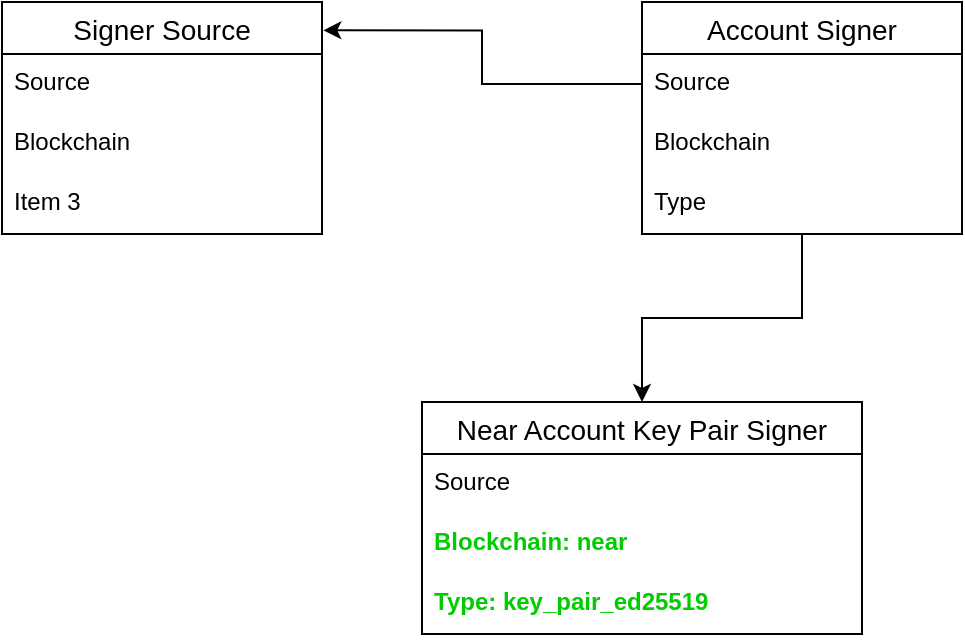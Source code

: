 <mxfile version="21.5.0" type="github">
  <diagram name="Page-1" id="Sncd_ihdDrRu2TbWr94D">
    <mxGraphModel dx="893" dy="565" grid="1" gridSize="10" guides="1" tooltips="1" connect="1" arrows="1" fold="1" page="1" pageScale="1" pageWidth="827" pageHeight="1169" math="0" shadow="0">
      <root>
        <mxCell id="0" />
        <mxCell id="1" parent="0" />
        <mxCell id="pBRK4RWsc_UAQQNScIca-15" style="edgeStyle=orthogonalEdgeStyle;rounded=0;orthogonalLoop=1;jettySize=auto;html=1;entryX=0.5;entryY=0;entryDx=0;entryDy=0;" edge="1" parent="1" source="pBRK4RWsc_UAQQNScIca-3" target="pBRK4RWsc_UAQQNScIca-16">
          <mxGeometry relative="1" as="geometry">
            <mxPoint x="520" y="240" as="targetPoint" />
          </mxGeometry>
        </mxCell>
        <mxCell id="pBRK4RWsc_UAQQNScIca-3" value="Account Signer" style="swimlane;fontStyle=0;childLayout=stackLayout;horizontal=1;startSize=26;horizontalStack=0;resizeParent=1;resizeParentMax=0;resizeLast=0;collapsible=1;marginBottom=0;align=center;fontSize=14;" vertex="1" parent="1">
          <mxGeometry x="400" y="40" width="160" height="116" as="geometry">
            <mxRectangle x="480" y="40" width="80" height="30" as="alternateBounds" />
          </mxGeometry>
        </mxCell>
        <mxCell id="pBRK4RWsc_UAQQNScIca-4" value="Source" style="text;strokeColor=none;fillColor=none;spacingLeft=4;spacingRight=4;overflow=hidden;rotatable=0;points=[[0,0.5],[1,0.5]];portConstraint=eastwest;fontSize=12;whiteSpace=wrap;html=1;" vertex="1" parent="pBRK4RWsc_UAQQNScIca-3">
          <mxGeometry y="26" width="160" height="30" as="geometry" />
        </mxCell>
        <mxCell id="pBRK4RWsc_UAQQNScIca-5" value="Blockchain" style="text;strokeColor=none;fillColor=none;spacingLeft=4;spacingRight=4;overflow=hidden;rotatable=0;points=[[0,0.5],[1,0.5]];portConstraint=eastwest;fontSize=12;whiteSpace=wrap;html=1;" vertex="1" parent="pBRK4RWsc_UAQQNScIca-3">
          <mxGeometry y="56" width="160" height="30" as="geometry" />
        </mxCell>
        <mxCell id="pBRK4RWsc_UAQQNScIca-6" value="Type" style="text;strokeColor=none;fillColor=none;spacingLeft=4;spacingRight=4;overflow=hidden;rotatable=0;points=[[0,0.5],[1,0.5]];portConstraint=eastwest;fontSize=12;whiteSpace=wrap;html=1;" vertex="1" parent="pBRK4RWsc_UAQQNScIca-3">
          <mxGeometry y="86" width="160" height="30" as="geometry" />
        </mxCell>
        <mxCell id="pBRK4RWsc_UAQQNScIca-11" value="Signer Source" style="swimlane;fontStyle=0;childLayout=stackLayout;horizontal=1;startSize=26;horizontalStack=0;resizeParent=1;resizeParentMax=0;resizeLast=0;collapsible=1;marginBottom=0;align=center;fontSize=14;" vertex="1" parent="1">
          <mxGeometry x="80" y="40" width="160" height="116" as="geometry">
            <mxRectangle x="480" y="40" width="80" height="30" as="alternateBounds" />
          </mxGeometry>
        </mxCell>
        <mxCell id="pBRK4RWsc_UAQQNScIca-12" value="Source" style="text;strokeColor=none;fillColor=none;spacingLeft=4;spacingRight=4;overflow=hidden;rotatable=0;points=[[0,0.5],[1,0.5]];portConstraint=eastwest;fontSize=12;whiteSpace=wrap;html=1;" vertex="1" parent="pBRK4RWsc_UAQQNScIca-11">
          <mxGeometry y="26" width="160" height="30" as="geometry" />
        </mxCell>
        <mxCell id="pBRK4RWsc_UAQQNScIca-13" value="Blockchain" style="text;strokeColor=none;fillColor=none;spacingLeft=4;spacingRight=4;overflow=hidden;rotatable=0;points=[[0,0.5],[1,0.5]];portConstraint=eastwest;fontSize=12;whiteSpace=wrap;html=1;" vertex="1" parent="pBRK4RWsc_UAQQNScIca-11">
          <mxGeometry y="56" width="160" height="30" as="geometry" />
        </mxCell>
        <mxCell id="pBRK4RWsc_UAQQNScIca-14" value="Item 3" style="text;strokeColor=none;fillColor=none;spacingLeft=4;spacingRight=4;overflow=hidden;rotatable=0;points=[[0,0.5],[1,0.5]];portConstraint=eastwest;fontSize=12;whiteSpace=wrap;html=1;" vertex="1" parent="pBRK4RWsc_UAQQNScIca-11">
          <mxGeometry y="86" width="160" height="30" as="geometry" />
        </mxCell>
        <mxCell id="pBRK4RWsc_UAQQNScIca-16" value="Near Account Key Pair Signer" style="swimlane;fontStyle=0;childLayout=stackLayout;horizontal=1;startSize=26;horizontalStack=0;resizeParent=1;resizeParentMax=0;resizeLast=0;collapsible=1;marginBottom=0;align=center;fontSize=14;" vertex="1" parent="1">
          <mxGeometry x="290" y="240" width="220" height="116" as="geometry">
            <mxRectangle x="480" y="40" width="80" height="30" as="alternateBounds" />
          </mxGeometry>
        </mxCell>
        <mxCell id="pBRK4RWsc_UAQQNScIca-17" value="Source" style="text;strokeColor=none;fillColor=none;spacingLeft=4;spacingRight=4;overflow=hidden;rotatable=0;points=[[0,0.5],[1,0.5]];portConstraint=eastwest;fontSize=12;whiteSpace=wrap;html=1;" vertex="1" parent="pBRK4RWsc_UAQQNScIca-16">
          <mxGeometry y="26" width="220" height="30" as="geometry" />
        </mxCell>
        <mxCell id="pBRK4RWsc_UAQQNScIca-21" value="Blockchain: near" style="text;strokeColor=none;fillColor=none;spacingLeft=4;spacingRight=4;overflow=hidden;rotatable=0;points=[[0,0.5],[1,0.5]];portConstraint=eastwest;fontSize=12;whiteSpace=wrap;html=1;fontStyle=1;fontColor=#00CC00;" vertex="1" parent="pBRK4RWsc_UAQQNScIca-16">
          <mxGeometry y="56" width="220" height="30" as="geometry" />
        </mxCell>
        <mxCell id="pBRK4RWsc_UAQQNScIca-18" value="Type: key_pair_ed25519" style="text;strokeColor=none;fillColor=none;spacingLeft=4;spacingRight=4;overflow=hidden;rotatable=0;points=[[0,0.5],[1,0.5]];portConstraint=eastwest;fontSize=12;whiteSpace=wrap;html=1;fontStyle=1;fontColor=#00CC00;" vertex="1" parent="pBRK4RWsc_UAQQNScIca-16">
          <mxGeometry y="86" width="220" height="30" as="geometry" />
        </mxCell>
        <mxCell id="pBRK4RWsc_UAQQNScIca-22" style="edgeStyle=orthogonalEdgeStyle;rounded=0;orthogonalLoop=1;jettySize=auto;html=1;entryX=1.004;entryY=0.122;entryDx=0;entryDy=0;entryPerimeter=0;" edge="1" parent="1" source="pBRK4RWsc_UAQQNScIca-4" target="pBRK4RWsc_UAQQNScIca-11">
          <mxGeometry relative="1" as="geometry" />
        </mxCell>
      </root>
    </mxGraphModel>
  </diagram>
</mxfile>
